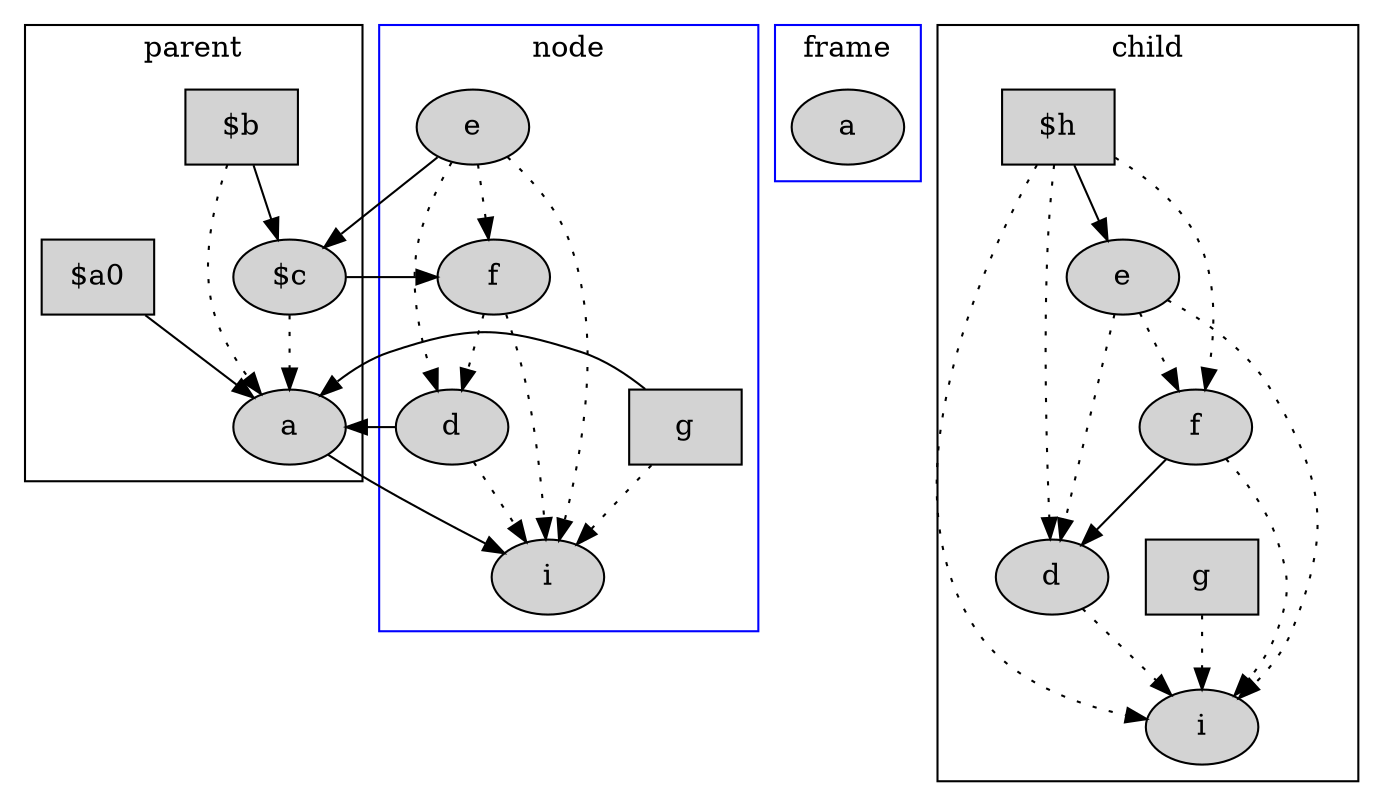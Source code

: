 digraph G{
	subgraph cluster0{
		color=blue;
		node[style=filled];
		label="node";
		node_g[label="g", shape=box];
		node_d[label="d"];
		node_e[label="e"];
		node_f[label="f"];
		node_i[label="i"];
	}
	subgraph cluster1{
		color=blue;
		node[style=filled];
		label="frame";
		frame_a[label="a"];
	}
	subgraph cluster2{
		color=black;
		node[style=filled];
		label="child";
		child_d[label="d"];
		child_e[label="e"];
		child_f[label="f"];
		child_i[label="i"];
		child_g[label="g", shape=box];
		child_h[label="$h", shape=box];
	}
	subgraph cluster3{
		color=black;
		node[style=filled];
		label="parent";
		parent_a[label="a"];
		parent_c[label="$c"];
		parent_a0[label="$a0", shape=box];
		parent_b[label="$b", shape=box];
	}
	node_d -> node_i[style=dotted];
	node_d -> parent_a;
	node_e -> node_d[style=dotted];
	node_e -> node_f[style=dotted];
	node_e -> node_i[style=dotted];
	node_e -> parent_c;
	node_f -> node_d[style=dotted];
	node_f -> node_i[style=dotted];
	node_g -> node_i[style=dotted];
	node_g -> parent_a;
	parent_a -> node_i;
	parent_b -> parent_a[style=dotted];
	parent_b -> parent_c;
	parent_c -> node_f;
	parent_c -> parent_a[style=dotted];
	child_h -> child_i[style=dotted];
	child_h -> child_f[style=dotted];
	child_h -> child_e;
	child_h -> child_d[style=dotted];
	child_g -> child_i[style=dotted];
	child_f -> child_i[style=dotted];
	child_f -> child_d;
	child_e -> child_i[style=dotted];
	child_e -> child_f[style=dotted];
	child_e -> child_d[style=dotted];
	child_d -> child_i[style=dotted];
	parent_a0 -> parent_a;
}